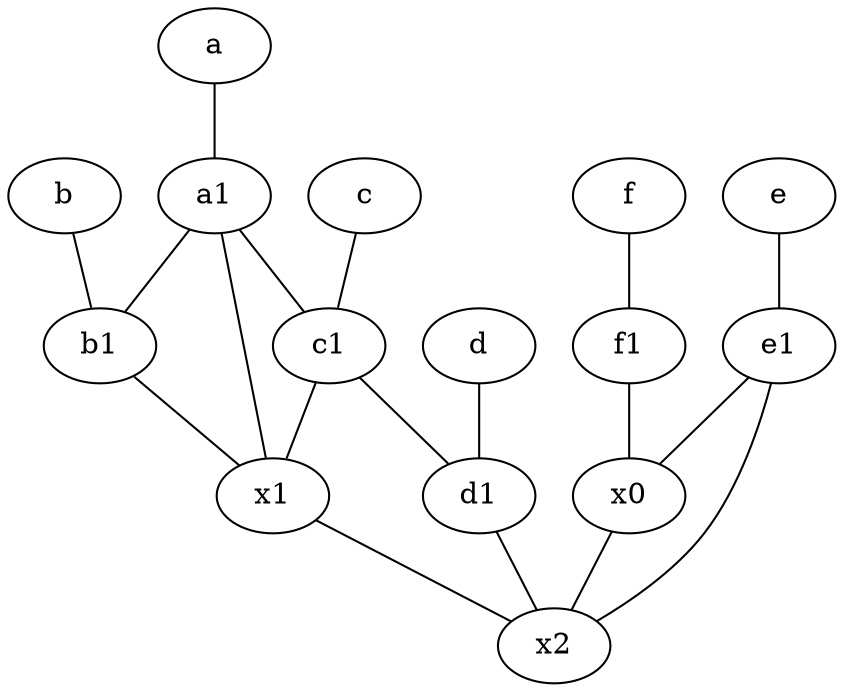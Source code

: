 graph {
	node [labelfontsize=50]
	f [labelfontsize=50 pos="3,9!"]
	a [labelfontsize=50 pos="8,2!"]
	d1 [labelfontsize=50 pos="3,5!"]
	b [labelfontsize=50 pos="10,4!"]
	c1 [labelfontsize=50 pos="4.5,3!"]
	x2 [labelfontsize=50]
	e1 [labelfontsize=50 pos="7,7!"]
	d [labelfontsize=50 pos="2,5!"]
	e [labelfontsize=50 pos="7,9!"]
	a1 [labelfontsize=50 pos="8,3!"]
	b1 [labelfontsize=50 pos="9,4!"]
	x0 [labelfontsize=50]
	f1 [labelfontsize=50 pos="3,8!"]
	x1 [labelfontsize=50]
	c [labelfontsize=50 pos="4.5,2!"]
	d -- d1
	e1 -- x0
	a1 -- x1
	e -- e1
	a1 -- b1
	x0 -- x2
	f1 -- x0
	f -- f1
	b1 -- x1
	c1 -- x1
	a1 -- c1
	x1 -- x2
	c -- c1
	a -- a1
	c1 -- d1
	b -- b1
	d1 -- x2
	e1 -- x2
}
